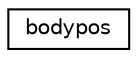 digraph "Graphical Class Hierarchy"
{
 // INTERACTIVE_SVG=YES
  edge [fontname="Helvetica",fontsize="10",labelfontname="Helvetica",labelfontsize="10"];
  node [fontname="Helvetica",fontsize="10",shape=record];
  rankdir="LR";
  Node0 [label="bodypos",height=0.2,width=0.4,color="black", fillcolor="white", style="filled",URL="$structbodypos.html"];
}
